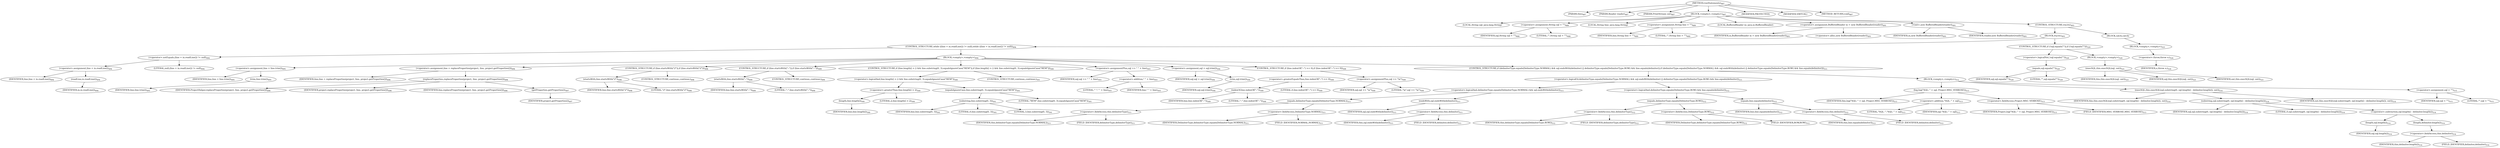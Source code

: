 digraph "runStatements" {  
"1107" [label = <(METHOD,runStatements)<SUB>487</SUB>> ]
"65" [label = <(PARAM,this)<SUB>487</SUB>> ]
"1108" [label = <(PARAM,Reader reader)<SUB>487</SUB>> ]
"1109" [label = <(PARAM,PrintStream out)<SUB>487</SUB>> ]
"1110" [label = <(BLOCK,&lt;empty&gt;,&lt;empty&gt;)<SUB>487</SUB>> ]
"1111" [label = <(LOCAL,String sql: java.lang.String)> ]
"1112" [label = <(&lt;operator&gt;.assignment,String sql = &quot;&quot;)<SUB>488</SUB>> ]
"1113" [label = <(IDENTIFIER,sql,String sql = &quot;&quot;)<SUB>488</SUB>> ]
"1114" [label = <(LITERAL,&quot;&quot;,String sql = &quot;&quot;)<SUB>488</SUB>> ]
"1115" [label = <(LOCAL,String line: java.lang.String)> ]
"1116" [label = <(&lt;operator&gt;.assignment,String line = &quot;&quot;)<SUB>489</SUB>> ]
"1117" [label = <(IDENTIFIER,line,String line = &quot;&quot;)<SUB>489</SUB>> ]
"1118" [label = <(LITERAL,&quot;&quot;,String line = &quot;&quot;)<SUB>489</SUB>> ]
"63" [label = <(LOCAL,BufferedReader in: java.io.BufferedReader)> ]
"1119" [label = <(&lt;operator&gt;.assignment,BufferedReader in = new BufferedReader(reader))<SUB>491</SUB>> ]
"1120" [label = <(IDENTIFIER,in,BufferedReader in = new BufferedReader(reader))<SUB>491</SUB>> ]
"1121" [label = <(&lt;operator&gt;.alloc,new BufferedReader(reader))<SUB>491</SUB>> ]
"1122" [label = <(&lt;init&gt;,new BufferedReader(reader))<SUB>491</SUB>> ]
"62" [label = <(IDENTIFIER,in,new BufferedReader(reader))<SUB>491</SUB>> ]
"1123" [label = <(IDENTIFIER,reader,new BufferedReader(reader))<SUB>491</SUB>> ]
"1124" [label = <(CONTROL_STRUCTURE,try,try)<SUB>493</SUB>> ]
"1125" [label = <(BLOCK,try,try)<SUB>493</SUB>> ]
"1126" [label = <(CONTROL_STRUCTURE,while ((line = in.readLine()) != null),while ((line = in.readLine()) != null))<SUB>494</SUB>> ]
"1127" [label = <(&lt;operator&gt;.notEquals,(line = in.readLine()) != null)<SUB>494</SUB>> ]
"1128" [label = <(&lt;operator&gt;.assignment,line = in.readLine())<SUB>494</SUB>> ]
"1129" [label = <(IDENTIFIER,line,line = in.readLine())<SUB>494</SUB>> ]
"1130" [label = <(readLine,in.readLine())<SUB>494</SUB>> ]
"1131" [label = <(IDENTIFIER,in,in.readLine())<SUB>494</SUB>> ]
"1132" [label = <(LITERAL,null,(line = in.readLine()) != null)<SUB>494</SUB>> ]
"1133" [label = <(BLOCK,&lt;empty&gt;,&lt;empty&gt;)<SUB>494</SUB>> ]
"1134" [label = <(&lt;operator&gt;.assignment,line = line.trim())<SUB>495</SUB>> ]
"1135" [label = <(IDENTIFIER,line,line = line.trim())<SUB>495</SUB>> ]
"1136" [label = <(trim,line.trim())<SUB>495</SUB>> ]
"1137" [label = <(IDENTIFIER,line,line.trim())<SUB>495</SUB>> ]
"1138" [label = <(&lt;operator&gt;.assignment,line = replaceProperties(project, line, project.getProperties()))<SUB>496</SUB>> ]
"1139" [label = <(IDENTIFIER,line,line = replaceProperties(project, line, project.getProperties()))<SUB>496</SUB>> ]
"1140" [label = <(replaceProperties,replaceProperties(project, line, project.getProperties()))<SUB>496</SUB>> ]
"1141" [label = <(IDENTIFIER,ProjectHelper,replaceProperties(project, line, project.getProperties()))<SUB>496</SUB>> ]
"1142" [label = <(IDENTIFIER,project,replaceProperties(project, line, project.getProperties()))<SUB>496</SUB>> ]
"1143" [label = <(IDENTIFIER,line,replaceProperties(project, line, project.getProperties()))<SUB>496</SUB>> ]
"1144" [label = <(getProperties,getProperties())<SUB>497</SUB>> ]
"1145" [label = <(IDENTIFIER,project,getProperties())<SUB>497</SUB>> ]
"1146" [label = <(CONTROL_STRUCTURE,if (line.startsWith(&quot;//&quot;)),if (line.startsWith(&quot;//&quot;)))<SUB>498</SUB>> ]
"1147" [label = <(startsWith,line.startsWith(&quot;//&quot;))<SUB>498</SUB>> ]
"1148" [label = <(IDENTIFIER,line,line.startsWith(&quot;//&quot;))<SUB>498</SUB>> ]
"1149" [label = <(LITERAL,&quot;//&quot;,line.startsWith(&quot;//&quot;))<SUB>498</SUB>> ]
"1150" [label = <(CONTROL_STRUCTURE,continue;,continue;)<SUB>498</SUB>> ]
"1151" [label = <(CONTROL_STRUCTURE,if (line.startsWith(&quot;--&quot;)),if (line.startsWith(&quot;--&quot;)))<SUB>499</SUB>> ]
"1152" [label = <(startsWith,line.startsWith(&quot;--&quot;))<SUB>499</SUB>> ]
"1153" [label = <(IDENTIFIER,line,line.startsWith(&quot;--&quot;))<SUB>499</SUB>> ]
"1154" [label = <(LITERAL,&quot;--&quot;,line.startsWith(&quot;--&quot;))<SUB>499</SUB>> ]
"1155" [label = <(CONTROL_STRUCTURE,continue;,continue;)<SUB>499</SUB>> ]
"1156" [label = <(CONTROL_STRUCTURE,if (line.length() &gt; 2 &amp;&amp; line.substring(0, 3).equalsIgnoreCase(&quot;REM&quot;)),if (line.length() &gt; 2 &amp;&amp; line.substring(0, 3).equalsIgnoreCase(&quot;REM&quot;)))<SUB>500</SUB>> ]
"1157" [label = <(&lt;operator&gt;.logicalAnd,line.length() &gt; 2 &amp;&amp; line.substring(0, 3).equalsIgnoreCase(&quot;REM&quot;))<SUB>500</SUB>> ]
"1158" [label = <(&lt;operator&gt;.greaterThan,line.length() &gt; 2)<SUB>500</SUB>> ]
"1159" [label = <(length,line.length())<SUB>500</SUB>> ]
"1160" [label = <(IDENTIFIER,line,line.length())<SUB>500</SUB>> ]
"1161" [label = <(LITERAL,2,line.length() &gt; 2)<SUB>500</SUB>> ]
"1162" [label = <(equalsIgnoreCase,line.substring(0, 3).equalsIgnoreCase(&quot;REM&quot;))<SUB>501</SUB>> ]
"1163" [label = <(substring,line.substring(0, 3))<SUB>501</SUB>> ]
"1164" [label = <(IDENTIFIER,line,line.substring(0, 3))<SUB>501</SUB>> ]
"1165" [label = <(LITERAL,0,line.substring(0, 3))<SUB>501</SUB>> ]
"1166" [label = <(LITERAL,3,line.substring(0, 3))<SUB>501</SUB>> ]
"1167" [label = <(LITERAL,&quot;REM&quot;,line.substring(0, 3).equalsIgnoreCase(&quot;REM&quot;))<SUB>501</SUB>> ]
"1168" [label = <(CONTROL_STRUCTURE,continue;,continue;)<SUB>501</SUB>> ]
"1169" [label = <(&lt;operator&gt;.assignmentPlus,sql += &quot; &quot; + line)<SUB>503</SUB>> ]
"1170" [label = <(IDENTIFIER,sql,sql += &quot; &quot; + line)<SUB>503</SUB>> ]
"1171" [label = <(&lt;operator&gt;.addition,&quot; &quot; + line)<SUB>503</SUB>> ]
"1172" [label = <(LITERAL,&quot; &quot;,&quot; &quot; + line)<SUB>503</SUB>> ]
"1173" [label = <(IDENTIFIER,line,&quot; &quot; + line)<SUB>503</SUB>> ]
"1174" [label = <(&lt;operator&gt;.assignment,sql = sql.trim())<SUB>504</SUB>> ]
"1175" [label = <(IDENTIFIER,sql,sql = sql.trim())<SUB>504</SUB>> ]
"1176" [label = <(trim,sql.trim())<SUB>504</SUB>> ]
"1177" [label = <(IDENTIFIER,sql,sql.trim())<SUB>504</SUB>> ]
"1178" [label = <(CONTROL_STRUCTURE,if (line.indexOf(&quot;--&quot;) &gt;= 0),if (line.indexOf(&quot;--&quot;) &gt;= 0))<SUB>509</SUB>> ]
"1179" [label = <(&lt;operator&gt;.greaterEqualsThan,line.indexOf(&quot;--&quot;) &gt;= 0)<SUB>509</SUB>> ]
"1180" [label = <(indexOf,line.indexOf(&quot;--&quot;))<SUB>509</SUB>> ]
"1181" [label = <(IDENTIFIER,line,line.indexOf(&quot;--&quot;))<SUB>509</SUB>> ]
"1182" [label = <(LITERAL,&quot;--&quot;,line.indexOf(&quot;--&quot;))<SUB>509</SUB>> ]
"1183" [label = <(LITERAL,0,line.indexOf(&quot;--&quot;) &gt;= 0)<SUB>509</SUB>> ]
"1184" [label = <(&lt;operator&gt;.assignmentPlus,sql += &quot;\n&quot;)<SUB>509</SUB>> ]
"1185" [label = <(IDENTIFIER,sql,sql += &quot;\n&quot;)<SUB>509</SUB>> ]
"1186" [label = <(LITERAL,&quot;\n&quot;,sql += &quot;\n&quot;)<SUB>509</SUB>> ]
"1187" [label = <(CONTROL_STRUCTURE,if (delimiterType.equals(DelimiterType.NORMAL) &amp;&amp; sql.endsWith(delimiter) || delimiterType.equals(DelimiterType.ROW) &amp;&amp; line.equals(delimiter)),if (delimiterType.equals(DelimiterType.NORMAL) &amp;&amp; sql.endsWith(delimiter) || delimiterType.equals(DelimiterType.ROW) &amp;&amp; line.equals(delimiter)))<SUB>511</SUB>> ]
"1188" [label = <(&lt;operator&gt;.logicalOr,delimiterType.equals(DelimiterType.NORMAL) &amp;&amp; sql.endsWith(delimiter) || delimiterType.equals(DelimiterType.ROW) &amp;&amp; line.equals(delimiter))<SUB>511</SUB>> ]
"1189" [label = <(&lt;operator&gt;.logicalAnd,delimiterType.equals(DelimiterType.NORMAL) &amp;&amp; sql.endsWith(delimiter))<SUB>511</SUB>> ]
"1190" [label = <(equals,delimiterType.equals(DelimiterType.NORMAL))<SUB>511</SUB>> ]
"1191" [label = <(&lt;operator&gt;.fieldAccess,this.delimiterType)<SUB>511</SUB>> ]
"1192" [label = <(IDENTIFIER,this,delimiterType.equals(DelimiterType.NORMAL))<SUB>511</SUB>> ]
"1193" [label = <(FIELD_IDENTIFIER,delimiterType,delimiterType)<SUB>511</SUB>> ]
"1194" [label = <(&lt;operator&gt;.fieldAccess,DelimiterType.NORMAL)<SUB>511</SUB>> ]
"1195" [label = <(IDENTIFIER,DelimiterType,delimiterType.equals(DelimiterType.NORMAL))<SUB>511</SUB>> ]
"1196" [label = <(FIELD_IDENTIFIER,NORMAL,NORMAL)<SUB>511</SUB>> ]
"1197" [label = <(endsWith,sql.endsWith(delimiter))<SUB>511</SUB>> ]
"1198" [label = <(IDENTIFIER,sql,sql.endsWith(delimiter))<SUB>511</SUB>> ]
"1199" [label = <(&lt;operator&gt;.fieldAccess,this.delimiter)<SUB>511</SUB>> ]
"1200" [label = <(IDENTIFIER,this,sql.endsWith(delimiter))<SUB>511</SUB>> ]
"1201" [label = <(FIELD_IDENTIFIER,delimiter,delimiter)<SUB>511</SUB>> ]
"1202" [label = <(&lt;operator&gt;.logicalAnd,delimiterType.equals(DelimiterType.ROW) &amp;&amp; line.equals(delimiter))<SUB>512</SUB>> ]
"1203" [label = <(equals,delimiterType.equals(DelimiterType.ROW))<SUB>512</SUB>> ]
"1204" [label = <(&lt;operator&gt;.fieldAccess,this.delimiterType)<SUB>512</SUB>> ]
"1205" [label = <(IDENTIFIER,this,delimiterType.equals(DelimiterType.ROW))<SUB>512</SUB>> ]
"1206" [label = <(FIELD_IDENTIFIER,delimiterType,delimiterType)<SUB>512</SUB>> ]
"1207" [label = <(&lt;operator&gt;.fieldAccess,DelimiterType.ROW)<SUB>512</SUB>> ]
"1208" [label = <(IDENTIFIER,DelimiterType,delimiterType.equals(DelimiterType.ROW))<SUB>512</SUB>> ]
"1209" [label = <(FIELD_IDENTIFIER,ROW,ROW)<SUB>512</SUB>> ]
"1210" [label = <(equals,line.equals(delimiter))<SUB>512</SUB>> ]
"1211" [label = <(IDENTIFIER,line,line.equals(delimiter))<SUB>512</SUB>> ]
"1212" [label = <(&lt;operator&gt;.fieldAccess,this.delimiter)<SUB>512</SUB>> ]
"1213" [label = <(IDENTIFIER,this,line.equals(delimiter))<SUB>512</SUB>> ]
"1214" [label = <(FIELD_IDENTIFIER,delimiter,delimiter)<SUB>512</SUB>> ]
"1215" [label = <(BLOCK,&lt;empty&gt;,&lt;empty&gt;)<SUB>512</SUB>> ]
"1216" [label = <(log,log(&quot;SQL: &quot; + sql, Project.MSG_VERBOSE))<SUB>513</SUB>> ]
"64" [label = <(IDENTIFIER,this,log(&quot;SQL: &quot; + sql, Project.MSG_VERBOSE))<SUB>513</SUB>> ]
"1217" [label = <(&lt;operator&gt;.addition,&quot;SQL: &quot; + sql)<SUB>513</SUB>> ]
"1218" [label = <(LITERAL,&quot;SQL: &quot;,&quot;SQL: &quot; + sql)<SUB>513</SUB>> ]
"1219" [label = <(IDENTIFIER,sql,&quot;SQL: &quot; + sql)<SUB>513</SUB>> ]
"1220" [label = <(&lt;operator&gt;.fieldAccess,Project.MSG_VERBOSE)<SUB>513</SUB>> ]
"1221" [label = <(IDENTIFIER,Project,log(&quot;SQL: &quot; + sql, Project.MSG_VERBOSE))<SUB>513</SUB>> ]
"1222" [label = <(FIELD_IDENTIFIER,MSG_VERBOSE,MSG_VERBOSE)<SUB>513</SUB>> ]
"1223" [label = <(execSQL,this.execSQL(sql.substring(0, sql.length() - delimiter.length()), out))<SUB>514</SUB>> ]
"66" [label = <(IDENTIFIER,this,this.execSQL(sql.substring(0, sql.length() - delimiter.length()), out))<SUB>514</SUB>> ]
"1224" [label = <(substring,sql.substring(0, sql.length() - delimiter.length()))<SUB>514</SUB>> ]
"1225" [label = <(IDENTIFIER,sql,sql.substring(0, sql.length() - delimiter.length()))<SUB>514</SUB>> ]
"1226" [label = <(LITERAL,0,sql.substring(0, sql.length() - delimiter.length()))<SUB>514</SUB>> ]
"1227" [label = <(&lt;operator&gt;.subtraction,sql.length() - delimiter.length())<SUB>514</SUB>> ]
"1228" [label = <(length,sql.length())<SUB>514</SUB>> ]
"1229" [label = <(IDENTIFIER,sql,sql.length())<SUB>514</SUB>> ]
"1230" [label = <(length,delimiter.length())<SUB>514</SUB>> ]
"1231" [label = <(&lt;operator&gt;.fieldAccess,this.delimiter)<SUB>514</SUB>> ]
"1232" [label = <(IDENTIFIER,this,delimiter.length())<SUB>514</SUB>> ]
"1233" [label = <(FIELD_IDENTIFIER,delimiter,delimiter)<SUB>514</SUB>> ]
"1234" [label = <(IDENTIFIER,out,this.execSQL(sql.substring(0, sql.length() - delimiter.length()), out))<SUB>514</SUB>> ]
"1235" [label = <(&lt;operator&gt;.assignment,sql = &quot;&quot;)<SUB>515</SUB>> ]
"1236" [label = <(IDENTIFIER,sql,sql = &quot;&quot;)<SUB>515</SUB>> ]
"1237" [label = <(LITERAL,&quot;&quot;,sql = &quot;&quot;)<SUB>515</SUB>> ]
"1238" [label = <(CONTROL_STRUCTURE,if (!sql.equals(&quot;&quot;)),if (!sql.equals(&quot;&quot;)))<SUB>520</SUB>> ]
"1239" [label = <(&lt;operator&gt;.logicalNot,!sql.equals(&quot;&quot;))<SUB>520</SUB>> ]
"1240" [label = <(equals,sql.equals(&quot;&quot;))<SUB>520</SUB>> ]
"1241" [label = <(IDENTIFIER,sql,sql.equals(&quot;&quot;))<SUB>520</SUB>> ]
"1242" [label = <(LITERAL,&quot;&quot;,sql.equals(&quot;&quot;))<SUB>520</SUB>> ]
"1243" [label = <(BLOCK,&lt;empty&gt;,&lt;empty&gt;)<SUB>520</SUB>> ]
"1244" [label = <(execSQL,this.execSQL(sql, out))<SUB>521</SUB>> ]
"67" [label = <(IDENTIFIER,this,this.execSQL(sql, out))<SUB>521</SUB>> ]
"1245" [label = <(IDENTIFIER,sql,this.execSQL(sql, out))<SUB>521</SUB>> ]
"1246" [label = <(IDENTIFIER,out,this.execSQL(sql, out))<SUB>521</SUB>> ]
"1247" [label = <(BLOCK,catch,catch)> ]
"1248" [label = <(BLOCK,&lt;empty&gt;,&lt;empty&gt;)<SUB>523</SUB>> ]
"1249" [label = <(&lt;operator&gt;.throw,throw e;)<SUB>524</SUB>> ]
"1250" [label = <(IDENTIFIER,e,throw e;)<SUB>524</SUB>> ]
"1251" [label = <(MODIFIER,PROTECTED)> ]
"1252" [label = <(MODIFIER,VIRTUAL)> ]
"1253" [label = <(METHOD_RETURN,void)<SUB>487</SUB>> ]
  "1107" -> "65" 
  "1107" -> "1108" 
  "1107" -> "1109" 
  "1107" -> "1110" 
  "1107" -> "1251" 
  "1107" -> "1252" 
  "1107" -> "1253" 
  "1110" -> "1111" 
  "1110" -> "1112" 
  "1110" -> "1115" 
  "1110" -> "1116" 
  "1110" -> "63" 
  "1110" -> "1119" 
  "1110" -> "1122" 
  "1110" -> "1124" 
  "1112" -> "1113" 
  "1112" -> "1114" 
  "1116" -> "1117" 
  "1116" -> "1118" 
  "1119" -> "1120" 
  "1119" -> "1121" 
  "1122" -> "62" 
  "1122" -> "1123" 
  "1124" -> "1125" 
  "1124" -> "1247" 
  "1125" -> "1126" 
  "1125" -> "1238" 
  "1126" -> "1127" 
  "1126" -> "1133" 
  "1127" -> "1128" 
  "1127" -> "1132" 
  "1128" -> "1129" 
  "1128" -> "1130" 
  "1130" -> "1131" 
  "1133" -> "1134" 
  "1133" -> "1138" 
  "1133" -> "1146" 
  "1133" -> "1151" 
  "1133" -> "1156" 
  "1133" -> "1169" 
  "1133" -> "1174" 
  "1133" -> "1178" 
  "1133" -> "1187" 
  "1134" -> "1135" 
  "1134" -> "1136" 
  "1136" -> "1137" 
  "1138" -> "1139" 
  "1138" -> "1140" 
  "1140" -> "1141" 
  "1140" -> "1142" 
  "1140" -> "1143" 
  "1140" -> "1144" 
  "1144" -> "1145" 
  "1146" -> "1147" 
  "1146" -> "1150" 
  "1147" -> "1148" 
  "1147" -> "1149" 
  "1151" -> "1152" 
  "1151" -> "1155" 
  "1152" -> "1153" 
  "1152" -> "1154" 
  "1156" -> "1157" 
  "1156" -> "1168" 
  "1157" -> "1158" 
  "1157" -> "1162" 
  "1158" -> "1159" 
  "1158" -> "1161" 
  "1159" -> "1160" 
  "1162" -> "1163" 
  "1162" -> "1167" 
  "1163" -> "1164" 
  "1163" -> "1165" 
  "1163" -> "1166" 
  "1169" -> "1170" 
  "1169" -> "1171" 
  "1171" -> "1172" 
  "1171" -> "1173" 
  "1174" -> "1175" 
  "1174" -> "1176" 
  "1176" -> "1177" 
  "1178" -> "1179" 
  "1178" -> "1184" 
  "1179" -> "1180" 
  "1179" -> "1183" 
  "1180" -> "1181" 
  "1180" -> "1182" 
  "1184" -> "1185" 
  "1184" -> "1186" 
  "1187" -> "1188" 
  "1187" -> "1215" 
  "1188" -> "1189" 
  "1188" -> "1202" 
  "1189" -> "1190" 
  "1189" -> "1197" 
  "1190" -> "1191" 
  "1190" -> "1194" 
  "1191" -> "1192" 
  "1191" -> "1193" 
  "1194" -> "1195" 
  "1194" -> "1196" 
  "1197" -> "1198" 
  "1197" -> "1199" 
  "1199" -> "1200" 
  "1199" -> "1201" 
  "1202" -> "1203" 
  "1202" -> "1210" 
  "1203" -> "1204" 
  "1203" -> "1207" 
  "1204" -> "1205" 
  "1204" -> "1206" 
  "1207" -> "1208" 
  "1207" -> "1209" 
  "1210" -> "1211" 
  "1210" -> "1212" 
  "1212" -> "1213" 
  "1212" -> "1214" 
  "1215" -> "1216" 
  "1215" -> "1223" 
  "1215" -> "1235" 
  "1216" -> "64" 
  "1216" -> "1217" 
  "1216" -> "1220" 
  "1217" -> "1218" 
  "1217" -> "1219" 
  "1220" -> "1221" 
  "1220" -> "1222" 
  "1223" -> "66" 
  "1223" -> "1224" 
  "1223" -> "1234" 
  "1224" -> "1225" 
  "1224" -> "1226" 
  "1224" -> "1227" 
  "1227" -> "1228" 
  "1227" -> "1230" 
  "1228" -> "1229" 
  "1230" -> "1231" 
  "1231" -> "1232" 
  "1231" -> "1233" 
  "1235" -> "1236" 
  "1235" -> "1237" 
  "1238" -> "1239" 
  "1238" -> "1243" 
  "1239" -> "1240" 
  "1240" -> "1241" 
  "1240" -> "1242" 
  "1243" -> "1244" 
  "1244" -> "67" 
  "1244" -> "1245" 
  "1244" -> "1246" 
  "1247" -> "1248" 
  "1248" -> "1249" 
  "1249" -> "1250" 
}
